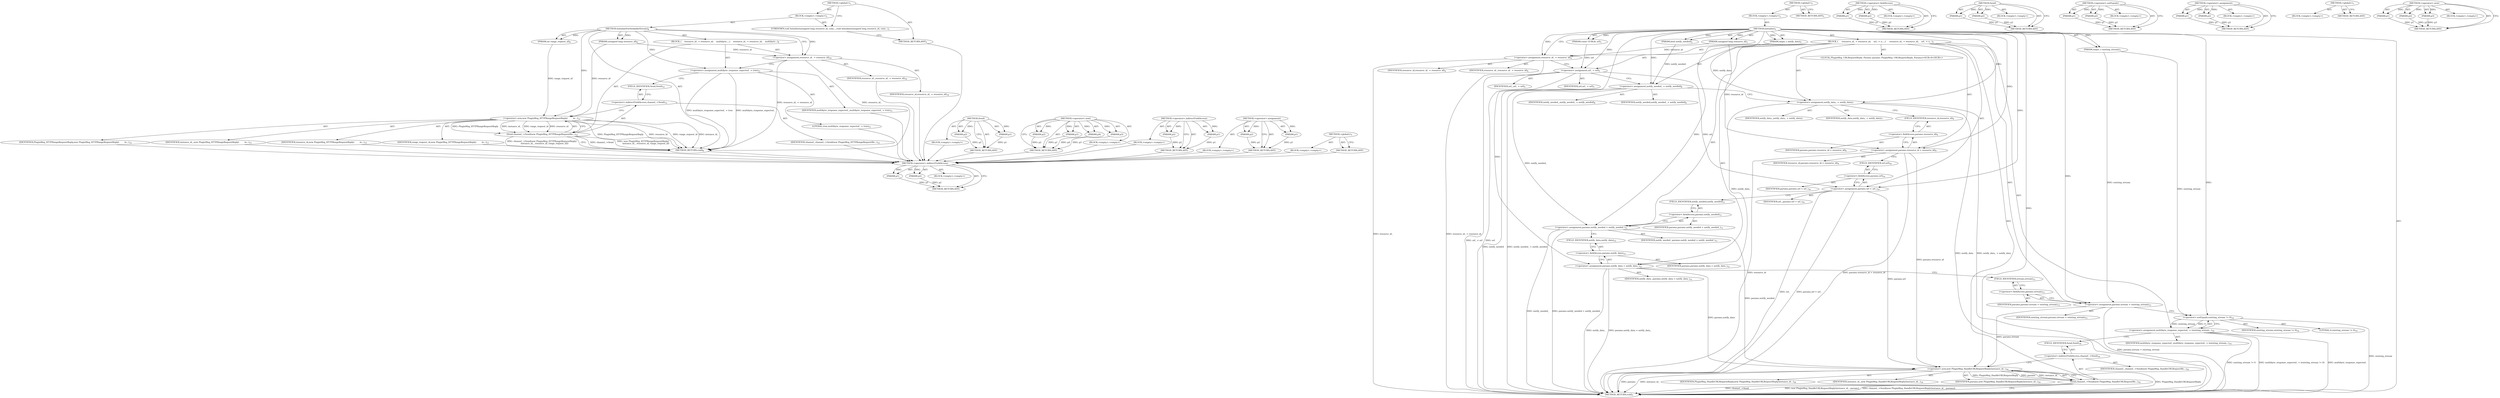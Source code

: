 digraph "&lt;global&gt;" {
vulnerable_115 [label=<(METHOD,&lt;operator&gt;.indirectFieldAccess)>];
vulnerable_116 [label=<(PARAM,p1)>];
vulnerable_117 [label=<(PARAM,p2)>];
vulnerable_118 [label=<(BLOCK,&lt;empty&gt;,&lt;empty&gt;)>];
vulnerable_119 [label=<(METHOD_RETURN,ANY)>];
vulnerable_6 [label=<(METHOD,&lt;global&gt;)<SUB>1</SUB>>];
vulnerable_7 [label=<(BLOCK,&lt;empty&gt;,&lt;empty&gt;)<SUB>1</SUB>>];
vulnerable_8 [label=<(METHOD,Initialize)<SUB>1</SUB>>];
vulnerable_9 [label=<(PARAM,unsigned long resource_id)<SUB>1</SUB>>];
vulnerable_10 [label=<(PARAM,const GURL&amp; url)<SUB>1</SUB>>];
vulnerable_11 [label=<(PARAM,bool notify_needed)<SUB>2</SUB>>];
vulnerable_12 [label=<(PARAM,intptr_t notify_data)<SUB>2</SUB>>];
vulnerable_13 [label=<(PARAM,intptr_t existing_stream)<SUB>3</SUB>>];
vulnerable_14 [label=<(BLOCK,{
     resource_id_ = resource_id;
    url_ = u...,{
     resource_id_ = resource_id;
    url_ = u...)<SUB>3</SUB>>];
vulnerable_15 [label=<(&lt;operator&gt;.assignment,resource_id_ = resource_id)<SUB>4</SUB>>];
vulnerable_16 [label=<(IDENTIFIER,resource_id_,resource_id_ = resource_id)<SUB>4</SUB>>];
vulnerable_17 [label=<(IDENTIFIER,resource_id,resource_id_ = resource_id)<SUB>4</SUB>>];
vulnerable_18 [label=<(&lt;operator&gt;.assignment,url_ = url)<SUB>5</SUB>>];
vulnerable_19 [label=<(IDENTIFIER,url_,url_ = url)<SUB>5</SUB>>];
vulnerable_20 [label=<(IDENTIFIER,url,url_ = url)<SUB>5</SUB>>];
vulnerable_21 [label=<(&lt;operator&gt;.assignment,notify_needed_ = notify_needed)<SUB>6</SUB>>];
vulnerable_22 [label=<(IDENTIFIER,notify_needed_,notify_needed_ = notify_needed)<SUB>6</SUB>>];
vulnerable_23 [label=<(IDENTIFIER,notify_needed,notify_needed_ = notify_needed)<SUB>6</SUB>>];
vulnerable_24 [label=<(&lt;operator&gt;.assignment,notify_data_ = notify_data)<SUB>7</SUB>>];
vulnerable_25 [label=<(IDENTIFIER,notify_data_,notify_data_ = notify_data)<SUB>7</SUB>>];
vulnerable_26 [label=<(IDENTIFIER,notify_data,notify_data_ = notify_data)<SUB>7</SUB>>];
vulnerable_27 [label="<(LOCAL,PluginMsg_URLRequestReply_Params params: PluginMsg_URLRequestReply_Params)<SUB>8</SUB>>"];
vulnerable_28 [label=<(&lt;operator&gt;.assignment,params.resource_id = resource_id)<SUB>9</SUB>>];
vulnerable_29 [label=<(&lt;operator&gt;.fieldAccess,params.resource_id)<SUB>9</SUB>>];
vulnerable_30 [label=<(IDENTIFIER,params,params.resource_id = resource_id)<SUB>9</SUB>>];
vulnerable_31 [label=<(FIELD_IDENTIFIER,resource_id,resource_id)<SUB>9</SUB>>];
vulnerable_32 [label=<(IDENTIFIER,resource_id,params.resource_id = resource_id)<SUB>9</SUB>>];
vulnerable_33 [label=<(&lt;operator&gt;.assignment,params.url = url_)<SUB>10</SUB>>];
vulnerable_34 [label=<(&lt;operator&gt;.fieldAccess,params.url)<SUB>10</SUB>>];
vulnerable_35 [label=<(IDENTIFIER,params,params.url = url_)<SUB>10</SUB>>];
vulnerable_36 [label=<(FIELD_IDENTIFIER,url,url)<SUB>10</SUB>>];
vulnerable_37 [label=<(IDENTIFIER,url_,params.url = url_)<SUB>10</SUB>>];
vulnerable_38 [label=<(&lt;operator&gt;.assignment,params.notify_needed = notify_needed_)<SUB>11</SUB>>];
vulnerable_39 [label=<(&lt;operator&gt;.fieldAccess,params.notify_needed)<SUB>11</SUB>>];
vulnerable_40 [label=<(IDENTIFIER,params,params.notify_needed = notify_needed_)<SUB>11</SUB>>];
vulnerable_41 [label=<(FIELD_IDENTIFIER,notify_needed,notify_needed)<SUB>11</SUB>>];
vulnerable_42 [label=<(IDENTIFIER,notify_needed_,params.notify_needed = notify_needed_)<SUB>11</SUB>>];
vulnerable_43 [label=<(&lt;operator&gt;.assignment,params.notify_data = notify_data_)<SUB>12</SUB>>];
vulnerable_44 [label=<(&lt;operator&gt;.fieldAccess,params.notify_data)<SUB>12</SUB>>];
vulnerable_45 [label=<(IDENTIFIER,params,params.notify_data = notify_data_)<SUB>12</SUB>>];
vulnerable_46 [label=<(FIELD_IDENTIFIER,notify_data,notify_data)<SUB>12</SUB>>];
vulnerable_47 [label=<(IDENTIFIER,notify_data_,params.notify_data = notify_data_)<SUB>12</SUB>>];
vulnerable_48 [label=<(&lt;operator&gt;.assignment,params.stream = existing_stream)<SUB>13</SUB>>];
vulnerable_49 [label=<(&lt;operator&gt;.fieldAccess,params.stream)<SUB>13</SUB>>];
vulnerable_50 [label=<(IDENTIFIER,params,params.stream = existing_stream)<SUB>13</SUB>>];
vulnerable_51 [label=<(FIELD_IDENTIFIER,stream,stream)<SUB>13</SUB>>];
vulnerable_52 [label=<(IDENTIFIER,existing_stream,params.stream = existing_stream)<SUB>13</SUB>>];
vulnerable_53 [label=<(&lt;operator&gt;.assignment,multibyte_response_expected_ = (existing_stream...)<SUB>14</SUB>>];
vulnerable_54 [label=<(IDENTIFIER,multibyte_response_expected_,multibyte_response_expected_ = (existing_stream...)<SUB>14</SUB>>];
vulnerable_55 [label=<(&lt;operator&gt;.notEquals,existing_stream != 0)<SUB>14</SUB>>];
vulnerable_56 [label=<(IDENTIFIER,existing_stream,existing_stream != 0)<SUB>14</SUB>>];
vulnerable_57 [label=<(LITERAL,0,existing_stream != 0)<SUB>14</SUB>>];
vulnerable_58 [label=<(Send,channel_-&gt;Send(new PluginMsg_HandleURLRequestRe...)<SUB>16</SUB>>];
vulnerable_59 [label=<(&lt;operator&gt;.indirectFieldAccess,channel_-&gt;Send)<SUB>16</SUB>>];
vulnerable_60 [label=<(IDENTIFIER,channel_,channel_-&gt;Send(new PluginMsg_HandleURLRequestRe...)<SUB>16</SUB>>];
vulnerable_61 [label=<(FIELD_IDENTIFIER,Send,Send)<SUB>16</SUB>>];
vulnerable_62 [label=<(&lt;operator&gt;.new,new PluginMsg_HandleURLRequestReply(instance_id...)<SUB>16</SUB>>];
vulnerable_63 [label=<(IDENTIFIER,PluginMsg_HandleURLRequestReply,new PluginMsg_HandleURLRequestReply(instance_id...)<SUB>16</SUB>>];
vulnerable_64 [label=<(IDENTIFIER,instance_id_,new PluginMsg_HandleURLRequestReply(instance_id...)<SUB>16</SUB>>];
vulnerable_65 [label=<(IDENTIFIER,params,new PluginMsg_HandleURLRequestReply(instance_id...)<SUB>16</SUB>>];
vulnerable_66 [label=<(METHOD_RETURN,void)<SUB>1</SUB>>];
vulnerable_68 [label=<(METHOD_RETURN,ANY)<SUB>1</SUB>>];
vulnerable_100 [label=<(METHOD,&lt;operator&gt;.fieldAccess)>];
vulnerable_101 [label=<(PARAM,p1)>];
vulnerable_102 [label=<(PARAM,p2)>];
vulnerable_103 [label=<(BLOCK,&lt;empty&gt;,&lt;empty&gt;)>];
vulnerable_104 [label=<(METHOD_RETURN,ANY)>];
vulnerable_110 [label=<(METHOD,Send)>];
vulnerable_111 [label=<(PARAM,p1)>];
vulnerable_112 [label=<(PARAM,p2)>];
vulnerable_113 [label=<(BLOCK,&lt;empty&gt;,&lt;empty&gt;)>];
vulnerable_114 [label=<(METHOD_RETURN,ANY)>];
vulnerable_105 [label=<(METHOD,&lt;operator&gt;.notEquals)>];
vulnerable_106 [label=<(PARAM,p1)>];
vulnerable_107 [label=<(PARAM,p2)>];
vulnerable_108 [label=<(BLOCK,&lt;empty&gt;,&lt;empty&gt;)>];
vulnerable_109 [label=<(METHOD_RETURN,ANY)>];
vulnerable_95 [label=<(METHOD,&lt;operator&gt;.assignment)>];
vulnerable_96 [label=<(PARAM,p1)>];
vulnerable_97 [label=<(PARAM,p2)>];
vulnerable_98 [label=<(BLOCK,&lt;empty&gt;,&lt;empty&gt;)>];
vulnerable_99 [label=<(METHOD_RETURN,ANY)>];
vulnerable_89 [label=<(METHOD,&lt;global&gt;)<SUB>1</SUB>>];
vulnerable_90 [label=<(BLOCK,&lt;empty&gt;,&lt;empty&gt;)>];
vulnerable_91 [label=<(METHOD_RETURN,ANY)>];
vulnerable_120 [label=<(METHOD,&lt;operator&gt;.new)>];
vulnerable_121 [label=<(PARAM,p1)>];
vulnerable_122 [label=<(PARAM,p2)>];
vulnerable_123 [label=<(PARAM,p3)>];
vulnerable_124 [label=<(BLOCK,&lt;empty&gt;,&lt;empty&gt;)>];
vulnerable_125 [label=<(METHOD_RETURN,ANY)>];
fixed_6 [label=<(METHOD,&lt;global&gt;)<SUB>1</SUB>>];
fixed_7 [label=<(BLOCK,&lt;empty&gt;,&lt;empty&gt;)<SUB>1</SUB>>];
fixed_8 [label=<(UNKNOWN,void Initialize(unsigned long resource_id, cons...,void Initialize(unsigned long resource_id, cons...)<SUB>1</SUB>>];
fixed_9 [label=<(METHOD,InitializeForSeekableStream)<SUB>8</SUB>>];
fixed_10 [label=<(PARAM,unsigned long resource_id)<SUB>8</SUB>>];
fixed_11 [label=<(PARAM,int range_request_id)<SUB>9</SUB>>];
fixed_12 [label=<(BLOCK,{
    resource_id_ = resource_id;
    multibyte...,{
    resource_id_ = resource_id;
    multibyte...)<SUB>9</SUB>>];
fixed_13 [label=<(&lt;operator&gt;.assignment,resource_id_ = resource_id)<SUB>10</SUB>>];
fixed_14 [label=<(IDENTIFIER,resource_id_,resource_id_ = resource_id)<SUB>10</SUB>>];
fixed_15 [label=<(IDENTIFIER,resource_id,resource_id_ = resource_id)<SUB>10</SUB>>];
fixed_16 [label=<(&lt;operator&gt;.assignment,multibyte_response_expected_ = true)<SUB>11</SUB>>];
fixed_17 [label=<(IDENTIFIER,multibyte_response_expected_,multibyte_response_expected_ = true)<SUB>11</SUB>>];
fixed_18 [label=<(LITERAL,true,multibyte_response_expected_ = true)<SUB>11</SUB>>];
fixed_19 [label=<(Send,channel_-&gt;Send(new PluginMsg_HTTPRangeRequestRe...)<SUB>12</SUB>>];
fixed_20 [label=<(&lt;operator&gt;.indirectFieldAccess,channel_-&gt;Send)<SUB>12</SUB>>];
fixed_21 [label=<(IDENTIFIER,channel_,channel_-&gt;Send(new PluginMsg_HTTPRangeRequestRe...)<SUB>12</SUB>>];
fixed_22 [label=<(FIELD_IDENTIFIER,Send,Send)<SUB>12</SUB>>];
fixed_23 [label=<(&lt;operator&gt;.new,new PluginMsg_HTTPRangeRequestReply(
        in...)<SUB>12</SUB>>];
fixed_24 [label=<(IDENTIFIER,PluginMsg_HTTPRangeRequestReply,new PluginMsg_HTTPRangeRequestReply(
        in...)<SUB>12</SUB>>];
fixed_25 [label=<(IDENTIFIER,instance_id_,new PluginMsg_HTTPRangeRequestReply(
        in...)<SUB>13</SUB>>];
fixed_26 [label=<(IDENTIFIER,resource_id,new PluginMsg_HTTPRangeRequestReply(
        in...)<SUB>13</SUB>>];
fixed_27 [label=<(IDENTIFIER,range_request_id,new PluginMsg_HTTPRangeRequestReply(
        in...)<SUB>13</SUB>>];
fixed_28 [label=<(METHOD_RETURN,void)<SUB>8</SUB>>];
fixed_30 [label=<(METHOD_RETURN,ANY)<SUB>1</SUB>>];
fixed_56 [label=<(METHOD,Send)>];
fixed_57 [label=<(PARAM,p1)>];
fixed_58 [label=<(PARAM,p2)>];
fixed_59 [label=<(BLOCK,&lt;empty&gt;,&lt;empty&gt;)>];
fixed_60 [label=<(METHOD_RETURN,ANY)>];
fixed_66 [label=<(METHOD,&lt;operator&gt;.new)>];
fixed_67 [label=<(PARAM,p1)>];
fixed_68 [label=<(PARAM,p2)>];
fixed_69 [label=<(PARAM,p3)>];
fixed_70 [label=<(PARAM,p4)>];
fixed_71 [label=<(BLOCK,&lt;empty&gt;,&lt;empty&gt;)>];
fixed_72 [label=<(METHOD_RETURN,ANY)>];
fixed_61 [label=<(METHOD,&lt;operator&gt;.indirectFieldAccess)>];
fixed_62 [label=<(PARAM,p1)>];
fixed_63 [label=<(PARAM,p2)>];
fixed_64 [label=<(BLOCK,&lt;empty&gt;,&lt;empty&gt;)>];
fixed_65 [label=<(METHOD_RETURN,ANY)>];
fixed_51 [label=<(METHOD,&lt;operator&gt;.assignment)>];
fixed_52 [label=<(PARAM,p1)>];
fixed_53 [label=<(PARAM,p2)>];
fixed_54 [label=<(BLOCK,&lt;empty&gt;,&lt;empty&gt;)>];
fixed_55 [label=<(METHOD_RETURN,ANY)>];
fixed_45 [label=<(METHOD,&lt;global&gt;)<SUB>1</SUB>>];
fixed_46 [label=<(BLOCK,&lt;empty&gt;,&lt;empty&gt;)>];
fixed_47 [label=<(METHOD_RETURN,ANY)>];
vulnerable_115 -> vulnerable_116  [key=0, label="AST: "];
vulnerable_115 -> vulnerable_116  [key=1, label="DDG: "];
vulnerable_115 -> vulnerable_118  [key=0, label="AST: "];
vulnerable_115 -> vulnerable_117  [key=0, label="AST: "];
vulnerable_115 -> vulnerable_117  [key=1, label="DDG: "];
vulnerable_115 -> vulnerable_119  [key=0, label="AST: "];
vulnerable_115 -> vulnerable_119  [key=1, label="CFG: "];
vulnerable_116 -> vulnerable_119  [key=0, label="DDG: p1"];
vulnerable_117 -> vulnerable_119  [key=0, label="DDG: p2"];
vulnerable_6 -> vulnerable_7  [key=0, label="AST: "];
vulnerable_6 -> vulnerable_68  [key=0, label="AST: "];
vulnerable_6 -> vulnerable_68  [key=1, label="CFG: "];
vulnerable_7 -> vulnerable_8  [key=0, label="AST: "];
vulnerable_8 -> vulnerable_9  [key=0, label="AST: "];
vulnerable_8 -> vulnerable_9  [key=1, label="DDG: "];
vulnerable_8 -> vulnerable_10  [key=0, label="AST: "];
vulnerable_8 -> vulnerable_10  [key=1, label="DDG: "];
vulnerable_8 -> vulnerable_11  [key=0, label="AST: "];
vulnerable_8 -> vulnerable_11  [key=1, label="DDG: "];
vulnerable_8 -> vulnerable_12  [key=0, label="AST: "];
vulnerable_8 -> vulnerable_12  [key=1, label="DDG: "];
vulnerable_8 -> vulnerable_13  [key=0, label="AST: "];
vulnerable_8 -> vulnerable_13  [key=1, label="DDG: "];
vulnerable_8 -> vulnerable_14  [key=0, label="AST: "];
vulnerable_8 -> vulnerable_66  [key=0, label="AST: "];
vulnerable_8 -> vulnerable_15  [key=0, label="CFG: "];
vulnerable_8 -> vulnerable_15  [key=1, label="DDG: "];
vulnerable_8 -> vulnerable_18  [key=0, label="DDG: "];
vulnerable_8 -> vulnerable_21  [key=0, label="DDG: "];
vulnerable_8 -> vulnerable_24  [key=0, label="DDG: "];
vulnerable_8 -> vulnerable_28  [key=0, label="DDG: "];
vulnerable_8 -> vulnerable_33  [key=0, label="DDG: "];
vulnerable_8 -> vulnerable_38  [key=0, label="DDG: "];
vulnerable_8 -> vulnerable_43  [key=0, label="DDG: "];
vulnerable_8 -> vulnerable_48  [key=0, label="DDG: "];
vulnerable_8 -> vulnerable_55  [key=0, label="DDG: "];
vulnerable_8 -> vulnerable_62  [key=0, label="DDG: "];
vulnerable_9 -> vulnerable_15  [key=0, label="DDG: resource_id"];
vulnerable_9 -> vulnerable_28  [key=0, label="DDG: resource_id"];
vulnerable_10 -> vulnerable_18  [key=0, label="DDG: url"];
vulnerable_11 -> vulnerable_21  [key=0, label="DDG: notify_needed"];
vulnerable_12 -> vulnerable_24  [key=0, label="DDG: notify_data"];
vulnerable_13 -> vulnerable_48  [key=0, label="DDG: existing_stream"];
vulnerable_13 -> vulnerable_55  [key=0, label="DDG: existing_stream"];
vulnerable_14 -> vulnerable_15  [key=0, label="AST: "];
vulnerable_14 -> vulnerable_18  [key=0, label="AST: "];
vulnerable_14 -> vulnerable_21  [key=0, label="AST: "];
vulnerable_14 -> vulnerable_24  [key=0, label="AST: "];
vulnerable_14 -> vulnerable_27  [key=0, label="AST: "];
vulnerable_14 -> vulnerable_28  [key=0, label="AST: "];
vulnerable_14 -> vulnerable_33  [key=0, label="AST: "];
vulnerable_14 -> vulnerable_38  [key=0, label="AST: "];
vulnerable_14 -> vulnerable_43  [key=0, label="AST: "];
vulnerable_14 -> vulnerable_48  [key=0, label="AST: "];
vulnerable_14 -> vulnerable_53  [key=0, label="AST: "];
vulnerable_14 -> vulnerable_58  [key=0, label="AST: "];
vulnerable_15 -> vulnerable_16  [key=0, label="AST: "];
vulnerable_15 -> vulnerable_17  [key=0, label="AST: "];
vulnerable_15 -> vulnerable_18  [key=0, label="CFG: "];
vulnerable_15 -> vulnerable_66  [key=0, label="DDG: resource_id_ = resource_id"];
vulnerable_15 -> vulnerable_66  [key=1, label="DDG: resource_id_"];
vulnerable_18 -> vulnerable_19  [key=0, label="AST: "];
vulnerable_18 -> vulnerable_20  [key=0, label="AST: "];
vulnerable_18 -> vulnerable_21  [key=0, label="CFG: "];
vulnerable_18 -> vulnerable_66  [key=0, label="DDG: url"];
vulnerable_18 -> vulnerable_66  [key=1, label="DDG: url_ = url"];
vulnerable_18 -> vulnerable_33  [key=0, label="DDG: url_"];
vulnerable_21 -> vulnerable_22  [key=0, label="AST: "];
vulnerable_21 -> vulnerable_23  [key=0, label="AST: "];
vulnerable_21 -> vulnerable_24  [key=0, label="CFG: "];
vulnerable_21 -> vulnerable_66  [key=0, label="DDG: notify_needed"];
vulnerable_21 -> vulnerable_66  [key=1, label="DDG: notify_needed_ = notify_needed"];
vulnerable_21 -> vulnerable_38  [key=0, label="DDG: notify_needed_"];
vulnerable_24 -> vulnerable_25  [key=0, label="AST: "];
vulnerable_24 -> vulnerable_26  [key=0, label="AST: "];
vulnerable_24 -> vulnerable_31  [key=0, label="CFG: "];
vulnerable_24 -> vulnerable_66  [key=0, label="DDG: notify_data"];
vulnerable_24 -> vulnerable_66  [key=1, label="DDG: notify_data_ = notify_data"];
vulnerable_24 -> vulnerable_43  [key=0, label="DDG: notify_data_"];
vulnerable_28 -> vulnerable_29  [key=0, label="AST: "];
vulnerable_28 -> vulnerable_32  [key=0, label="AST: "];
vulnerable_28 -> vulnerable_36  [key=0, label="CFG: "];
vulnerable_28 -> vulnerable_66  [key=0, label="DDG: resource_id"];
vulnerable_28 -> vulnerable_66  [key=1, label="DDG: params.resource_id = resource_id"];
vulnerable_28 -> vulnerable_62  [key=0, label="DDG: params.resource_id"];
vulnerable_29 -> vulnerable_30  [key=0, label="AST: "];
vulnerable_29 -> vulnerable_31  [key=0, label="AST: "];
vulnerable_29 -> vulnerable_28  [key=0, label="CFG: "];
vulnerable_31 -> vulnerable_29  [key=0, label="CFG: "];
vulnerable_33 -> vulnerable_34  [key=0, label="AST: "];
vulnerable_33 -> vulnerable_37  [key=0, label="AST: "];
vulnerable_33 -> vulnerable_41  [key=0, label="CFG: "];
vulnerable_33 -> vulnerable_66  [key=0, label="DDG: url_"];
vulnerable_33 -> vulnerable_66  [key=1, label="DDG: params.url = url_"];
vulnerable_33 -> vulnerable_62  [key=0, label="DDG: params.url"];
vulnerable_34 -> vulnerable_35  [key=0, label="AST: "];
vulnerable_34 -> vulnerable_36  [key=0, label="AST: "];
vulnerable_34 -> vulnerable_33  [key=0, label="CFG: "];
vulnerable_36 -> vulnerable_34  [key=0, label="CFG: "];
vulnerable_38 -> vulnerable_39  [key=0, label="AST: "];
vulnerable_38 -> vulnerable_42  [key=0, label="AST: "];
vulnerable_38 -> vulnerable_46  [key=0, label="CFG: "];
vulnerable_38 -> vulnerable_66  [key=0, label="DDG: notify_needed_"];
vulnerable_38 -> vulnerable_66  [key=1, label="DDG: params.notify_needed = notify_needed_"];
vulnerable_38 -> vulnerable_62  [key=0, label="DDG: params.notify_needed"];
vulnerable_39 -> vulnerable_40  [key=0, label="AST: "];
vulnerable_39 -> vulnerable_41  [key=0, label="AST: "];
vulnerable_39 -> vulnerable_38  [key=0, label="CFG: "];
vulnerable_41 -> vulnerable_39  [key=0, label="CFG: "];
vulnerable_43 -> vulnerable_44  [key=0, label="AST: "];
vulnerable_43 -> vulnerable_47  [key=0, label="AST: "];
vulnerable_43 -> vulnerable_51  [key=0, label="CFG: "];
vulnerable_43 -> vulnerable_66  [key=0, label="DDG: notify_data_"];
vulnerable_43 -> vulnerable_66  [key=1, label="DDG: params.notify_data = notify_data_"];
vulnerable_43 -> vulnerable_62  [key=0, label="DDG: params.notify_data"];
vulnerable_44 -> vulnerable_45  [key=0, label="AST: "];
vulnerable_44 -> vulnerable_46  [key=0, label="AST: "];
vulnerable_44 -> vulnerable_43  [key=0, label="CFG: "];
vulnerable_46 -> vulnerable_44  [key=0, label="CFG: "];
vulnerable_48 -> vulnerable_49  [key=0, label="AST: "];
vulnerable_48 -> vulnerable_52  [key=0, label="AST: "];
vulnerable_48 -> vulnerable_55  [key=0, label="CFG: "];
vulnerable_48 -> vulnerable_66  [key=0, label="DDG: params.stream = existing_stream"];
vulnerable_48 -> vulnerable_62  [key=0, label="DDG: params.stream"];
vulnerable_49 -> vulnerable_50  [key=0, label="AST: "];
vulnerable_49 -> vulnerable_51  [key=0, label="AST: "];
vulnerable_49 -> vulnerable_48  [key=0, label="CFG: "];
vulnerable_51 -> vulnerable_49  [key=0, label="CFG: "];
vulnerable_53 -> vulnerable_54  [key=0, label="AST: "];
vulnerable_53 -> vulnerable_55  [key=0, label="AST: "];
vulnerable_53 -> vulnerable_61  [key=0, label="CFG: "];
vulnerable_53 -> vulnerable_66  [key=0, label="DDG: existing_stream != 0"];
vulnerable_53 -> vulnerable_66  [key=1, label="DDG: multibyte_response_expected_ = (existing_stream != 0)"];
vulnerable_53 -> vulnerable_66  [key=2, label="DDG: multibyte_response_expected_"];
vulnerable_55 -> vulnerable_56  [key=0, label="AST: "];
vulnerable_55 -> vulnerable_57  [key=0, label="AST: "];
vulnerable_55 -> vulnerable_53  [key=0, label="CFG: "];
vulnerable_55 -> vulnerable_53  [key=1, label="DDG: existing_stream"];
vulnerable_55 -> vulnerable_53  [key=2, label="DDG: 0"];
vulnerable_55 -> vulnerable_66  [key=0, label="DDG: existing_stream"];
vulnerable_58 -> vulnerable_59  [key=0, label="AST: "];
vulnerable_58 -> vulnerable_62  [key=0, label="AST: "];
vulnerable_58 -> vulnerable_66  [key=0, label="CFG: "];
vulnerable_58 -> vulnerable_66  [key=1, label="DDG: channel_-&gt;Send"];
vulnerable_58 -> vulnerable_66  [key=2, label="DDG: new PluginMsg_HandleURLRequestReply(instance_id_, params)"];
vulnerable_58 -> vulnerable_66  [key=3, label="DDG: channel_-&gt;Send(new PluginMsg_HandleURLRequestReply(instance_id_, params))"];
vulnerable_59 -> vulnerable_60  [key=0, label="AST: "];
vulnerable_59 -> vulnerable_61  [key=0, label="AST: "];
vulnerable_59 -> vulnerable_62  [key=0, label="CFG: "];
vulnerable_61 -> vulnerable_59  [key=0, label="CFG: "];
vulnerable_62 -> vulnerable_63  [key=0, label="AST: "];
vulnerable_62 -> vulnerable_64  [key=0, label="AST: "];
vulnerable_62 -> vulnerable_65  [key=0, label="AST: "];
vulnerable_62 -> vulnerable_58  [key=0, label="CFG: "];
vulnerable_62 -> vulnerable_58  [key=1, label="DDG: PluginMsg_HandleURLRequestReply"];
vulnerable_62 -> vulnerable_58  [key=2, label="DDG: instance_id_"];
vulnerable_62 -> vulnerable_58  [key=3, label="DDG: params"];
vulnerable_62 -> vulnerable_66  [key=0, label="DDG: PluginMsg_HandleURLRequestReply"];
vulnerable_62 -> vulnerable_66  [key=1, label="DDG: params"];
vulnerable_62 -> vulnerable_66  [key=2, label="DDG: instance_id_"];
vulnerable_100 -> vulnerable_101  [key=0, label="AST: "];
vulnerable_100 -> vulnerable_101  [key=1, label="DDG: "];
vulnerable_100 -> vulnerable_103  [key=0, label="AST: "];
vulnerable_100 -> vulnerable_102  [key=0, label="AST: "];
vulnerable_100 -> vulnerable_102  [key=1, label="DDG: "];
vulnerable_100 -> vulnerable_104  [key=0, label="AST: "];
vulnerable_100 -> vulnerable_104  [key=1, label="CFG: "];
vulnerable_101 -> vulnerable_104  [key=0, label="DDG: p1"];
vulnerable_102 -> vulnerable_104  [key=0, label="DDG: p2"];
vulnerable_110 -> vulnerable_111  [key=0, label="AST: "];
vulnerable_110 -> vulnerable_111  [key=1, label="DDG: "];
vulnerable_110 -> vulnerable_113  [key=0, label="AST: "];
vulnerable_110 -> vulnerable_112  [key=0, label="AST: "];
vulnerable_110 -> vulnerable_112  [key=1, label="DDG: "];
vulnerable_110 -> vulnerable_114  [key=0, label="AST: "];
vulnerable_110 -> vulnerable_114  [key=1, label="CFG: "];
vulnerable_111 -> vulnerable_114  [key=0, label="DDG: p1"];
vulnerable_112 -> vulnerable_114  [key=0, label="DDG: p2"];
vulnerable_105 -> vulnerable_106  [key=0, label="AST: "];
vulnerable_105 -> vulnerable_106  [key=1, label="DDG: "];
vulnerable_105 -> vulnerable_108  [key=0, label="AST: "];
vulnerable_105 -> vulnerable_107  [key=0, label="AST: "];
vulnerable_105 -> vulnerable_107  [key=1, label="DDG: "];
vulnerable_105 -> vulnerable_109  [key=0, label="AST: "];
vulnerable_105 -> vulnerable_109  [key=1, label="CFG: "];
vulnerable_106 -> vulnerable_109  [key=0, label="DDG: p1"];
vulnerable_107 -> vulnerable_109  [key=0, label="DDG: p2"];
vulnerable_95 -> vulnerable_96  [key=0, label="AST: "];
vulnerable_95 -> vulnerable_96  [key=1, label="DDG: "];
vulnerable_95 -> vulnerable_98  [key=0, label="AST: "];
vulnerable_95 -> vulnerable_97  [key=0, label="AST: "];
vulnerable_95 -> vulnerable_97  [key=1, label="DDG: "];
vulnerable_95 -> vulnerable_99  [key=0, label="AST: "];
vulnerable_95 -> vulnerable_99  [key=1, label="CFG: "];
vulnerable_96 -> vulnerable_99  [key=0, label="DDG: p1"];
vulnerable_97 -> vulnerable_99  [key=0, label="DDG: p2"];
vulnerable_89 -> vulnerable_90  [key=0, label="AST: "];
vulnerable_89 -> vulnerable_91  [key=0, label="AST: "];
vulnerable_89 -> vulnerable_91  [key=1, label="CFG: "];
vulnerable_120 -> vulnerable_121  [key=0, label="AST: "];
vulnerable_120 -> vulnerable_121  [key=1, label="DDG: "];
vulnerable_120 -> vulnerable_124  [key=0, label="AST: "];
vulnerable_120 -> vulnerable_122  [key=0, label="AST: "];
vulnerable_120 -> vulnerable_122  [key=1, label="DDG: "];
vulnerable_120 -> vulnerable_125  [key=0, label="AST: "];
vulnerable_120 -> vulnerable_125  [key=1, label="CFG: "];
vulnerable_120 -> vulnerable_123  [key=0, label="AST: "];
vulnerable_120 -> vulnerable_123  [key=1, label="DDG: "];
vulnerable_121 -> vulnerable_125  [key=0, label="DDG: p1"];
vulnerable_122 -> vulnerable_125  [key=0, label="DDG: p2"];
vulnerable_123 -> vulnerable_125  [key=0, label="DDG: p3"];
fixed_6 -> fixed_7  [key=0, label="AST: "];
fixed_6 -> fixed_30  [key=0, label="AST: "];
fixed_6 -> fixed_8  [key=0, label="CFG: "];
fixed_7 -> fixed_8  [key=0, label="AST: "];
fixed_7 -> fixed_9  [key=0, label="AST: "];
fixed_8 -> fixed_30  [key=0, label="CFG: "];
fixed_9 -> fixed_10  [key=0, label="AST: "];
fixed_9 -> fixed_10  [key=1, label="DDG: "];
fixed_9 -> fixed_11  [key=0, label="AST: "];
fixed_9 -> fixed_11  [key=1, label="DDG: "];
fixed_9 -> fixed_12  [key=0, label="AST: "];
fixed_9 -> fixed_28  [key=0, label="AST: "];
fixed_9 -> fixed_13  [key=0, label="CFG: "];
fixed_9 -> fixed_13  [key=1, label="DDG: "];
fixed_9 -> fixed_16  [key=0, label="DDG: "];
fixed_9 -> fixed_23  [key=0, label="DDG: "];
fixed_10 -> fixed_13  [key=0, label="DDG: resource_id"];
fixed_10 -> fixed_23  [key=0, label="DDG: resource_id"];
fixed_11 -> fixed_23  [key=0, label="DDG: range_request_id"];
fixed_12 -> fixed_13  [key=0, label="AST: "];
fixed_12 -> fixed_16  [key=0, label="AST: "];
fixed_12 -> fixed_19  [key=0, label="AST: "];
fixed_13 -> fixed_14  [key=0, label="AST: "];
fixed_13 -> fixed_15  [key=0, label="AST: "];
fixed_13 -> fixed_16  [key=0, label="CFG: "];
fixed_13 -> fixed_28  [key=0, label="DDG: resource_id_ = resource_id"];
fixed_13 -> fixed_28  [key=1, label="DDG: resource_id_"];
fixed_14 -> vulnerable_115  [key=0];
fixed_15 -> vulnerable_115  [key=0];
fixed_16 -> fixed_17  [key=0, label="AST: "];
fixed_16 -> fixed_18  [key=0, label="AST: "];
fixed_16 -> fixed_22  [key=0, label="CFG: "];
fixed_16 -> fixed_28  [key=0, label="DDG: multibyte_response_expected_ = true"];
fixed_16 -> fixed_28  [key=1, label="DDG: multibyte_response_expected_"];
fixed_17 -> vulnerable_115  [key=0];
fixed_18 -> vulnerable_115  [key=0];
fixed_19 -> fixed_20  [key=0, label="AST: "];
fixed_19 -> fixed_23  [key=0, label="AST: "];
fixed_19 -> fixed_28  [key=0, label="CFG: "];
fixed_19 -> fixed_28  [key=1, label="DDG: channel_-&gt;Send"];
fixed_19 -> fixed_28  [key=2, label="DDG: new PluginMsg_HTTPRangeRequestReply(
        instance_id_, resource_id, range_request_id)"];
fixed_19 -> fixed_28  [key=3, label="DDG: channel_-&gt;Send(new PluginMsg_HTTPRangeRequestReply(
        instance_id_, resource_id, range_request_id))"];
fixed_20 -> fixed_21  [key=0, label="AST: "];
fixed_20 -> fixed_22  [key=0, label="AST: "];
fixed_20 -> fixed_23  [key=0, label="CFG: "];
fixed_21 -> vulnerable_115  [key=0];
fixed_22 -> fixed_20  [key=0, label="CFG: "];
fixed_23 -> fixed_24  [key=0, label="AST: "];
fixed_23 -> fixed_25  [key=0, label="AST: "];
fixed_23 -> fixed_26  [key=0, label="AST: "];
fixed_23 -> fixed_27  [key=0, label="AST: "];
fixed_23 -> fixed_19  [key=0, label="CFG: "];
fixed_23 -> fixed_19  [key=1, label="DDG: PluginMsg_HTTPRangeRequestReply"];
fixed_23 -> fixed_19  [key=2, label="DDG: instance_id_"];
fixed_23 -> fixed_19  [key=3, label="DDG: resource_id"];
fixed_23 -> fixed_19  [key=4, label="DDG: range_request_id"];
fixed_23 -> fixed_28  [key=0, label="DDG: PluginMsg_HTTPRangeRequestReply"];
fixed_23 -> fixed_28  [key=1, label="DDG: resource_id"];
fixed_23 -> fixed_28  [key=2, label="DDG: range_request_id"];
fixed_23 -> fixed_28  [key=3, label="DDG: instance_id_"];
fixed_24 -> vulnerable_115  [key=0];
fixed_25 -> vulnerable_115  [key=0];
fixed_26 -> vulnerable_115  [key=0];
fixed_27 -> vulnerable_115  [key=0];
fixed_28 -> vulnerable_115  [key=0];
fixed_30 -> vulnerable_115  [key=0];
fixed_56 -> fixed_57  [key=0, label="AST: "];
fixed_56 -> fixed_57  [key=1, label="DDG: "];
fixed_56 -> fixed_59  [key=0, label="AST: "];
fixed_56 -> fixed_58  [key=0, label="AST: "];
fixed_56 -> fixed_58  [key=1, label="DDG: "];
fixed_56 -> fixed_60  [key=0, label="AST: "];
fixed_56 -> fixed_60  [key=1, label="CFG: "];
fixed_57 -> fixed_60  [key=0, label="DDG: p1"];
fixed_58 -> fixed_60  [key=0, label="DDG: p2"];
fixed_59 -> vulnerable_115  [key=0];
fixed_60 -> vulnerable_115  [key=0];
fixed_66 -> fixed_67  [key=0, label="AST: "];
fixed_66 -> fixed_67  [key=1, label="DDG: "];
fixed_66 -> fixed_71  [key=0, label="AST: "];
fixed_66 -> fixed_68  [key=0, label="AST: "];
fixed_66 -> fixed_68  [key=1, label="DDG: "];
fixed_66 -> fixed_72  [key=0, label="AST: "];
fixed_66 -> fixed_72  [key=1, label="CFG: "];
fixed_66 -> fixed_69  [key=0, label="AST: "];
fixed_66 -> fixed_69  [key=1, label="DDG: "];
fixed_66 -> fixed_70  [key=0, label="AST: "];
fixed_66 -> fixed_70  [key=1, label="DDG: "];
fixed_67 -> fixed_72  [key=0, label="DDG: p1"];
fixed_68 -> fixed_72  [key=0, label="DDG: p2"];
fixed_69 -> fixed_72  [key=0, label="DDG: p3"];
fixed_70 -> fixed_72  [key=0, label="DDG: p4"];
fixed_71 -> vulnerable_115  [key=0];
fixed_72 -> vulnerable_115  [key=0];
fixed_61 -> fixed_62  [key=0, label="AST: "];
fixed_61 -> fixed_62  [key=1, label="DDG: "];
fixed_61 -> fixed_64  [key=0, label="AST: "];
fixed_61 -> fixed_63  [key=0, label="AST: "];
fixed_61 -> fixed_63  [key=1, label="DDG: "];
fixed_61 -> fixed_65  [key=0, label="AST: "];
fixed_61 -> fixed_65  [key=1, label="CFG: "];
fixed_62 -> fixed_65  [key=0, label="DDG: p1"];
fixed_63 -> fixed_65  [key=0, label="DDG: p2"];
fixed_64 -> vulnerable_115  [key=0];
fixed_65 -> vulnerable_115  [key=0];
fixed_51 -> fixed_52  [key=0, label="AST: "];
fixed_51 -> fixed_52  [key=1, label="DDG: "];
fixed_51 -> fixed_54  [key=0, label="AST: "];
fixed_51 -> fixed_53  [key=0, label="AST: "];
fixed_51 -> fixed_53  [key=1, label="DDG: "];
fixed_51 -> fixed_55  [key=0, label="AST: "];
fixed_51 -> fixed_55  [key=1, label="CFG: "];
fixed_52 -> fixed_55  [key=0, label="DDG: p1"];
fixed_53 -> fixed_55  [key=0, label="DDG: p2"];
fixed_54 -> vulnerable_115  [key=0];
fixed_55 -> vulnerable_115  [key=0];
fixed_45 -> fixed_46  [key=0, label="AST: "];
fixed_45 -> fixed_47  [key=0, label="AST: "];
fixed_45 -> fixed_47  [key=1, label="CFG: "];
fixed_46 -> vulnerable_115  [key=0];
fixed_47 -> vulnerable_115  [key=0];
}
